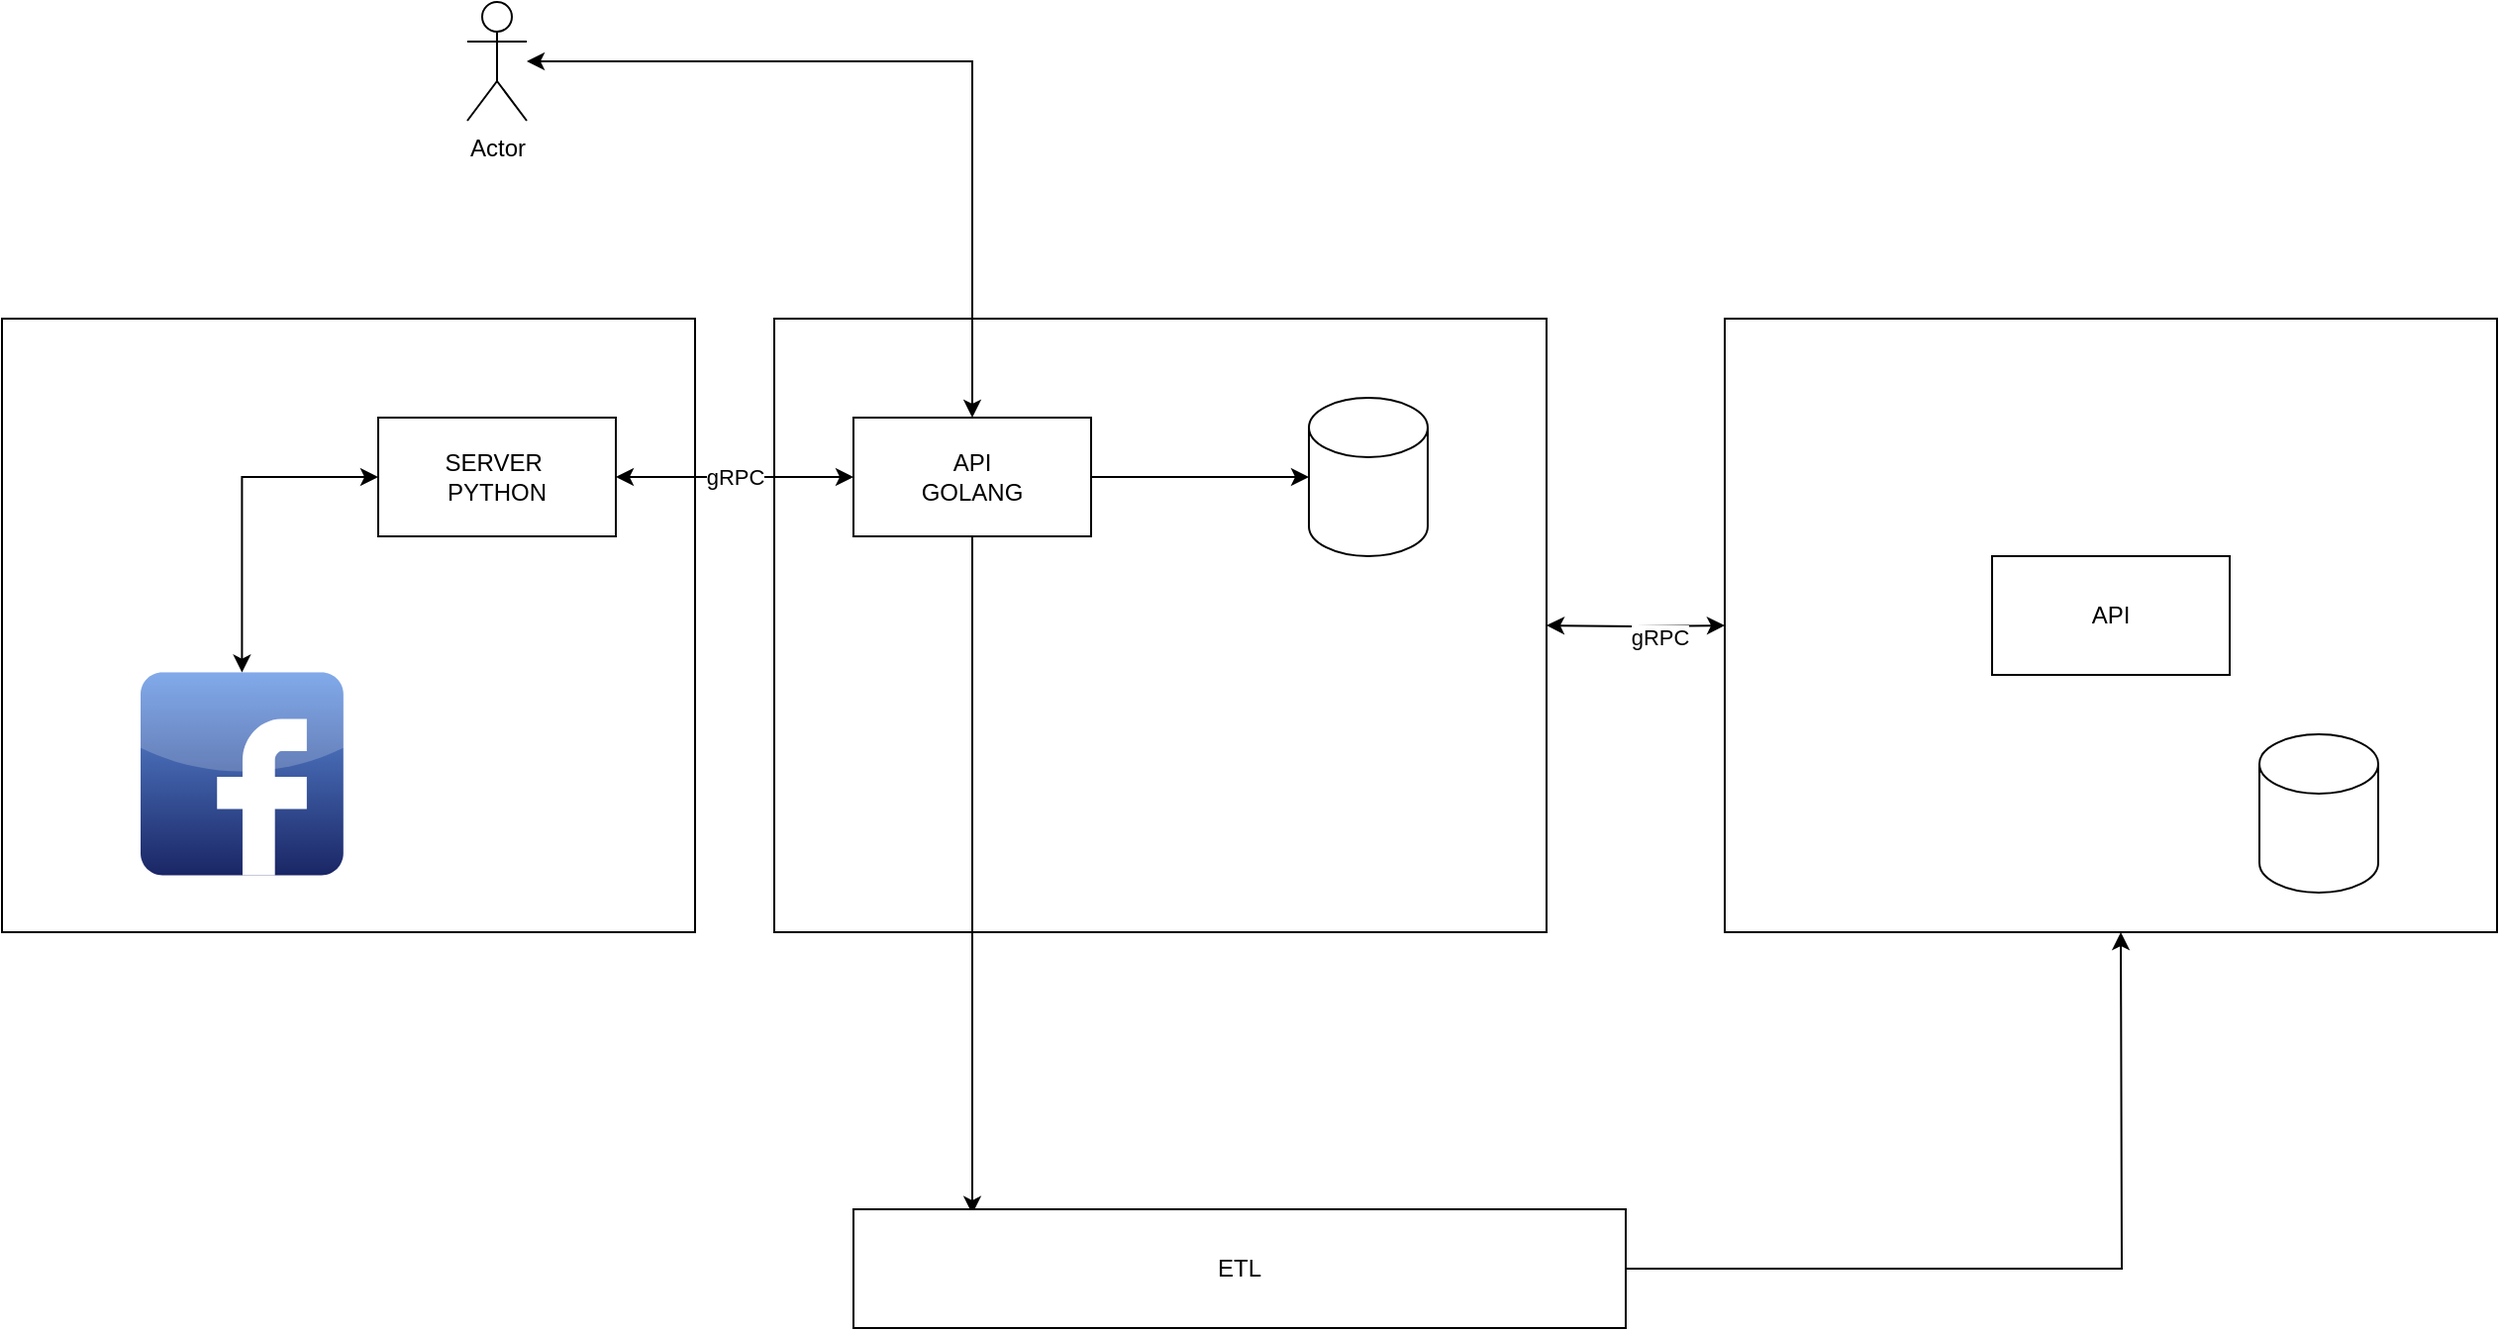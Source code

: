 <mxfile version="14.2.4" type="embed">
    <diagram id="61-WCLWdLjWMJwzVFERX" name="Page-1">
        <mxGraphModel dx="2200" dy="1705" grid="1" gridSize="10" guides="1" tooltips="1" connect="1" arrows="1" fold="1" page="1" pageScale="1" pageWidth="850" pageHeight="1100" math="0" shadow="0">
            <root>
                <mxCell id="0"/>
                <mxCell id="1" parent="0"/>
                <mxCell id="23" value="" style="rounded=0;whiteSpace=wrap;html=1;" vertex="1" parent="1">
                    <mxGeometry x="280" y="-40" width="390" height="310" as="geometry"/>
                </mxCell>
                <mxCell id="22" value="" style="rounded=0;whiteSpace=wrap;html=1;" vertex="1" parent="1">
                    <mxGeometry x="-110" y="-40" width="350" height="310" as="geometry"/>
                </mxCell>
                <mxCell id="5" value="" style="dashed=0;outlineConnect=0;html=1;align=center;labelPosition=center;verticalLabelPosition=bottom;verticalAlign=top;shape=mxgraph.webicons.facebook;fillColor=#6294E4;gradientColor=#1A2665" vertex="1" parent="1">
                    <mxGeometry x="-40" y="138.8" width="102.4" height="102.4" as="geometry"/>
                </mxCell>
                <mxCell id="15" style="edgeStyle=orthogonalEdgeStyle;rounded=0;orthogonalLoop=1;jettySize=auto;html=1;startArrow=none;startFill=0;" edge="1" parent="1" source="9" target="14">
                    <mxGeometry relative="1" as="geometry"/>
                </mxCell>
                <mxCell id="24" style="edgeStyle=orthogonalEdgeStyle;rounded=0;orthogonalLoop=1;jettySize=auto;html=1;startArrow=none;startFill=0;" edge="1" parent="1" source="9">
                    <mxGeometry relative="1" as="geometry">
                        <mxPoint x="380" y="412.4" as="targetPoint"/>
                    </mxGeometry>
                </mxCell>
                <mxCell id="9" value="API&lt;br&gt;GOLANG" style="rounded=0;whiteSpace=wrap;html=1;" vertex="1" parent="1">
                    <mxGeometry x="320" y="10" width="120" height="60" as="geometry"/>
                </mxCell>
                <mxCell id="14" value="" style="shape=cylinder3;whiteSpace=wrap;html=1;boundedLbl=1;backgroundOutline=1;size=15;" vertex="1" parent="1">
                    <mxGeometry x="550" width="60" height="80" as="geometry"/>
                </mxCell>
                <mxCell id="17" value="gRPC" style="edgeStyle=orthogonalEdgeStyle;rounded=0;orthogonalLoop=1;jettySize=auto;html=1;startArrow=classic;startFill=1;" edge="1" parent="1" source="16" target="9">
                    <mxGeometry relative="1" as="geometry"/>
                </mxCell>
                <mxCell id="18" style="edgeStyle=orthogonalEdgeStyle;rounded=0;orthogonalLoop=1;jettySize=auto;html=1;startArrow=classic;startFill=1;" edge="1" parent="1" source="16" target="5">
                    <mxGeometry relative="1" as="geometry"/>
                </mxCell>
                <mxCell id="16" value="SERVER&amp;nbsp;&lt;br&gt;PYTHON" style="rounded=0;whiteSpace=wrap;html=1;" vertex="1" parent="1">
                    <mxGeometry x="80" y="10" width="120" height="60" as="geometry"/>
                </mxCell>
                <mxCell id="20" style="edgeStyle=orthogonalEdgeStyle;rounded=0;orthogonalLoop=1;jettySize=auto;html=1;startArrow=classic;startFill=1;" edge="1" parent="1" source="19" target="9">
                    <mxGeometry relative="1" as="geometry"/>
                </mxCell>
                <mxCell id="19" value="Actor" style="shape=umlActor;verticalLabelPosition=bottom;verticalAlign=top;html=1;outlineConnect=0;" vertex="1" parent="1">
                    <mxGeometry x="125" y="-200" width="30" height="60" as="geometry"/>
                </mxCell>
                <mxCell id="27" style="edgeStyle=orthogonalEdgeStyle;rounded=0;orthogonalLoop=1;jettySize=auto;html=1;startArrow=none;startFill=0;" edge="1" parent="1" source="25">
                    <mxGeometry relative="1" as="geometry">
                        <mxPoint x="960" y="270" as="targetPoint"/>
                    </mxGeometry>
                </mxCell>
                <mxCell id="25" value="ETL" style="rounded=0;whiteSpace=wrap;html=1;" vertex="1" parent="1">
                    <mxGeometry x="320" y="410" width="390" height="60" as="geometry"/>
                </mxCell>
                <mxCell id="28" value="" style="rounded=0;whiteSpace=wrap;html=1;" vertex="1" parent="1">
                    <mxGeometry x="760" y="-40" width="390" height="310" as="geometry"/>
                </mxCell>
                <mxCell id="32" style="edgeStyle=orthogonalEdgeStyle;rounded=0;orthogonalLoop=1;jettySize=auto;html=1;entryX=1;entryY=0.5;entryDx=0;entryDy=0;startArrow=classic;startFill=1;" edge="1" parent="1" target="23">
                    <mxGeometry relative="1" as="geometry">
                        <mxPoint x="760" y="115" as="sourcePoint"/>
                    </mxGeometry>
                </mxCell>
                <mxCell id="33" value="gRPC" style="edgeLabel;html=1;align=center;verticalAlign=middle;resizable=0;points=[];" vertex="1" connectable="0" parent="32">
                    <mxGeometry x="-0.259" y="5" relative="1" as="geometry">
                        <mxPoint as="offset"/>
                    </mxGeometry>
                </mxCell>
                <mxCell id="30" value="API" style="rounded=0;whiteSpace=wrap;html=1;" vertex="1" parent="1">
                    <mxGeometry x="895" y="80" width="120" height="60" as="geometry"/>
                </mxCell>
                <mxCell id="31" value="" style="shape=cylinder3;whiteSpace=wrap;html=1;boundedLbl=1;backgroundOutline=1;size=15;" vertex="1" parent="1">
                    <mxGeometry x="1030" y="170" width="60" height="80" as="geometry"/>
                </mxCell>
            </root>
        </mxGraphModel>
    </diagram>
</mxfile>